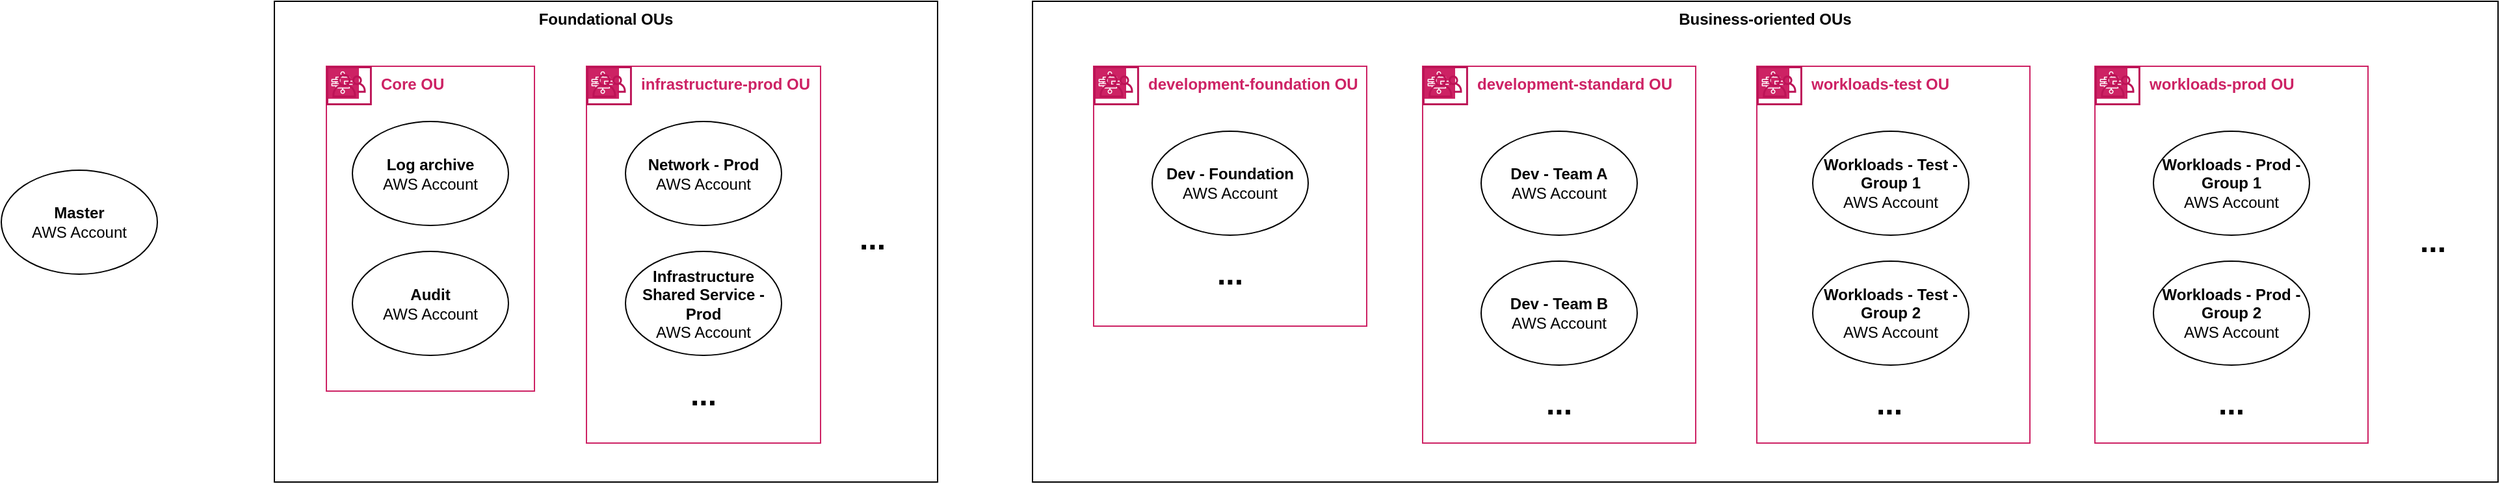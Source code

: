 <mxfile version="13.3.0" type="device"><diagram name="ous" id="FgIuBeBBWIryiQeJghXa"><mxGraphModel dx="3025" dy="1255" grid="1" gridSize="10" guides="1" tooltips="1" connect="1" arrows="1" fold="1" page="1" pageScale="1" pageWidth="850" pageHeight="1100" math="0" shadow="0"><root><mxCell id="E-op_mO8SFZNY5spQKt8-0"/><mxCell id="E-op_mO8SFZNY5spQKt8-1" parent="E-op_mO8SFZNY5spQKt8-0"/><mxCell id="TGN7_usM9ftDDk4nqxHV-6" value="Business-oriented OUs" style="rounded=0;whiteSpace=wrap;html=1;fillColor=#ffffff;verticalAlign=top;fontStyle=1" vertex="1" parent="E-op_mO8SFZNY5spQKt8-1"><mxGeometry x="-877" y="30" width="1127" height="370" as="geometry"/></mxCell><mxCell id="TGN7_usM9ftDDk4nqxHV-16" value="&amp;nbsp;&amp;nbsp; workloads-prod OU" style="points=[[0,0],[0.25,0],[0.5,0],[0.75,0],[1,0],[1,0.25],[1,0.5],[1,0.75],[1,1],[0.75,1],[0.5,1],[0.25,1],[0,1],[0,0.75],[0,0.5],[0,0.25]];outlineConnect=0;html=1;whiteSpace=wrap;fontSize=12;fontStyle=1;shape=mxgraph.aws4.group;grIcon=mxgraph.aws4.group_aws_step_functions_workflow;verticalAlign=top;align=left;spacingLeft=30;dashed=0;fontColor=#CD2264;strokeColor=#CD2264;gradientColor=none;" vertex="1" parent="E-op_mO8SFZNY5spQKt8-1"><mxGeometry x="-60" y="80" width="210" height="290" as="geometry"/></mxCell><mxCell id="TGN7_usM9ftDDk4nqxHV-14" value="&amp;nbsp;&amp;nbsp; workloads-test OU" style="points=[[0,0],[0.25,0],[0.5,0],[0.75,0],[1,0],[1,0.25],[1,0.5],[1,0.75],[1,1],[0.75,1],[0.5,1],[0.25,1],[0,1],[0,0.75],[0,0.5],[0,0.25]];outlineConnect=0;html=1;whiteSpace=wrap;fontSize=12;fontStyle=1;shape=mxgraph.aws4.group;grIcon=mxgraph.aws4.group_aws_step_functions_workflow;verticalAlign=top;align=left;spacingLeft=30;dashed=0;fontColor=#CD2264;strokeColor=#CD2264;gradientColor=none;" vertex="1" parent="E-op_mO8SFZNY5spQKt8-1"><mxGeometry x="-320" y="80" width="210" height="290" as="geometry"/></mxCell><mxCell id="TGN7_usM9ftDDk4nqxHV-7" value="&amp;nbsp;&amp;nbsp; development-foundation OU" style="points=[[0,0],[0.25,0],[0.5,0],[0.75,0],[1,0],[1,0.25],[1,0.5],[1,0.75],[1,1],[0.75,1],[0.5,1],[0.25,1],[0,1],[0,0.75],[0,0.5],[0,0.25]];outlineConnect=0;html=1;whiteSpace=wrap;fontSize=12;fontStyle=1;shape=mxgraph.aws4.group;grIcon=mxgraph.aws4.group_aws_step_functions_workflow;verticalAlign=top;align=left;spacingLeft=30;dashed=0;fontColor=#CD2264;strokeColor=#CD2264;gradientColor=none;" vertex="1" parent="E-op_mO8SFZNY5spQKt8-1"><mxGeometry x="-830" y="80" width="210" height="200" as="geometry"/></mxCell><mxCell id="TGN7_usM9ftDDk4nqxHV-5" value="Foundational OUs" style="rounded=0;whiteSpace=wrap;html=1;fillColor=#ffffff;verticalAlign=top;fontStyle=1" vertex="1" parent="E-op_mO8SFZNY5spQKt8-1"><mxGeometry x="-1460" y="30" width="510" height="370" as="geometry"/></mxCell><mxCell id="TGN7_usM9ftDDk4nqxHV-0" value="&amp;nbsp;&amp;nbsp; Core OU" style="points=[[0,0],[0.25,0],[0.5,0],[0.75,0],[1,0],[1,0.25],[1,0.5],[1,0.75],[1,1],[0.75,1],[0.5,1],[0.25,1],[0,1],[0,0.75],[0,0.5],[0,0.25]];outlineConnect=0;gradientColor=none;html=1;whiteSpace=wrap;fontSize=12;fontStyle=1;shape=mxgraph.aws4.group;grIcon=mxgraph.aws4.group_aws_step_functions_workflow;strokeColor=#CD2264;fillColor=#ffffff;verticalAlign=top;align=left;spacingLeft=30;fontColor=#CD2264;dashed=0;" vertex="1" parent="E-op_mO8SFZNY5spQKt8-1"><mxGeometry x="-1420" y="80" width="160" height="250" as="geometry"/></mxCell><mxCell id="TGN7_usM9ftDDk4nqxHV-2" value="&amp;nbsp;&amp;nbsp; infrastructure-prod OU" style="points=[[0,0],[0.25,0],[0.5,0],[0.75,0],[1,0],[1,0.25],[1,0.5],[1,0.75],[1,1],[0.75,1],[0.5,1],[0.25,1],[0,1],[0,0.75],[0,0.5],[0,0.25]];outlineConnect=0;html=1;whiteSpace=wrap;fontSize=12;fontStyle=1;shape=mxgraph.aws4.group;grIcon=mxgraph.aws4.group_aws_step_functions_workflow;verticalAlign=top;align=left;spacingLeft=30;dashed=0;fontColor=#CD2264;strokeColor=#CD2264;gradientColor=none;" vertex="1" parent="E-op_mO8SFZNY5spQKt8-1"><mxGeometry x="-1220" y="80" width="180" height="290" as="geometry"/></mxCell><mxCell id="yGO294mpCi_V9HRpo34l-10" value="&lt;div&gt;&lt;b&gt;Log archive&lt;/b&gt;&lt;/div&gt;&lt;div&gt;AWS Account&lt;br&gt;&lt;/div&gt;" style="ellipse;whiteSpace=wrap;html=1;" parent="E-op_mO8SFZNY5spQKt8-1" vertex="1"><mxGeometry x="-1400" y="122.5" width="120" height="80" as="geometry"/></mxCell><mxCell id="yGO294mpCi_V9HRpo34l-11" value="&lt;div&gt;&lt;b&gt;Audit&lt;/b&gt;&lt;/div&gt;&lt;div&gt;AWS Account&lt;br&gt;&lt;/div&gt;" style="ellipse;whiteSpace=wrap;html=1;" parent="E-op_mO8SFZNY5spQKt8-1" vertex="1"><mxGeometry x="-1400" y="222.5" width="120" height="80" as="geometry"/></mxCell><mxCell id="yGO294mpCi_V9HRpo34l-12" value="&lt;div&gt;&lt;b&gt;Network - Prod&lt;/b&gt;&lt;br&gt;&lt;/div&gt;&lt;div&gt;AWS Account&lt;br&gt;&lt;/div&gt;" style="ellipse;whiteSpace=wrap;html=1;" parent="E-op_mO8SFZNY5spQKt8-1" vertex="1"><mxGeometry x="-1190" y="122.5" width="120" height="80" as="geometry"/></mxCell><mxCell id="yGO294mpCi_V9HRpo34l-13" value="&lt;div&gt;&lt;b&gt;Infrastructure Shared Service - Prod&lt;/b&gt;&lt;br&gt;&lt;/div&gt;&lt;div&gt;AWS Account&lt;br&gt;&lt;/div&gt;" style="ellipse;whiteSpace=wrap;html=1;" parent="E-op_mO8SFZNY5spQKt8-1" vertex="1"><mxGeometry x="-1190" y="222.5" width="120" height="80" as="geometry"/></mxCell><mxCell id="yGO294mpCi_V9HRpo34l-16" value="&lt;div&gt;&lt;b&gt;Dev - Foundation&lt;/b&gt;&lt;br&gt;&lt;/div&gt;&lt;div&gt;AWS Account&lt;br&gt;&lt;/div&gt;" style="ellipse;whiteSpace=wrap;html=1;" parent="E-op_mO8SFZNY5spQKt8-1" vertex="1"><mxGeometry x="-785" y="130" width="120" height="80" as="geometry"/></mxCell><mxCell id="yGO294mpCi_V9HRpo34l-19" value="&lt;div&gt;&lt;b&gt;Workloads - Test - Group 1&lt;/b&gt;&lt;br&gt;&lt;/div&gt;&lt;div&gt;AWS Account&lt;br&gt;&lt;/div&gt;" style="ellipse;whiteSpace=wrap;html=1;" parent="E-op_mO8SFZNY5spQKt8-1" vertex="1"><mxGeometry x="-277" y="130" width="120" height="80" as="geometry"/></mxCell><mxCell id="yGO294mpCi_V9HRpo34l-20" value="&lt;div&gt;&lt;b&gt;Workloads - Prod - Group 1&lt;/b&gt;&lt;br&gt;&lt;/div&gt;&lt;div&gt;AWS Account&lt;br&gt;&lt;/div&gt;" style="ellipse;whiteSpace=wrap;html=1;" parent="E-op_mO8SFZNY5spQKt8-1" vertex="1"><mxGeometry x="-15" y="130" width="120" height="80" as="geometry"/></mxCell><mxCell id="yGO294mpCi_V9HRpo34l-21" value="&lt;div&gt;&lt;b&gt;Workloads - Test - Group 2&lt;/b&gt;&lt;br&gt;&lt;/div&gt;&lt;div&gt;AWS Account&lt;br&gt;&lt;/div&gt;" style="ellipse;whiteSpace=wrap;html=1;" parent="E-op_mO8SFZNY5spQKt8-1" vertex="1"><mxGeometry x="-277" y="230" width="120" height="80" as="geometry"/></mxCell><mxCell id="yGO294mpCi_V9HRpo34l-22" value="&lt;div&gt;&lt;b&gt;Workloads - Prod - Group 2&lt;/b&gt;&lt;br&gt;&lt;/div&gt;&lt;div&gt;AWS Account&lt;br&gt;&lt;/div&gt;" style="ellipse;whiteSpace=wrap;html=1;" parent="E-op_mO8SFZNY5spQKt8-1" vertex="1"><mxGeometry x="-15" y="230" width="120" height="80" as="geometry"/></mxCell><mxCell id="yGO294mpCi_V9HRpo34l-25" value="&lt;font style=&quot;font-size: 24px&quot;&gt;&lt;b&gt;...&lt;/b&gt;&lt;/font&gt;" style="text;html=1;strokeColor=none;fillColor=none;align=center;verticalAlign=middle;whiteSpace=wrap;rounded=0;" parent="E-op_mO8SFZNY5spQKt8-1" vertex="1"><mxGeometry x="-238" y="330" width="40" height="20" as="geometry"/></mxCell><mxCell id="yGO294mpCi_V9HRpo34l-26" value="&lt;font style=&quot;font-size: 24px&quot;&gt;&lt;b&gt;...&lt;/b&gt;&lt;/font&gt;" style="text;html=1;strokeColor=none;fillColor=none;align=center;verticalAlign=middle;whiteSpace=wrap;rounded=0;" parent="E-op_mO8SFZNY5spQKt8-1" vertex="1"><mxGeometry x="25" y="330" width="40" height="20" as="geometry"/></mxCell><mxCell id="yGO294mpCi_V9HRpo34l-27" value="&lt;font style=&quot;font-size: 24px&quot;&gt;&lt;b&gt;...&lt;/b&gt;&lt;/font&gt;" style="text;html=1;strokeColor=none;fillColor=none;align=center;verticalAlign=middle;whiteSpace=wrap;rounded=0;" parent="E-op_mO8SFZNY5spQKt8-1" vertex="1"><mxGeometry x="-745" y="230" width="40" height="20" as="geometry"/></mxCell><mxCell id="yGO294mpCi_V9HRpo34l-28" value="&lt;font style=&quot;font-size: 24px&quot;&gt;&lt;b&gt;...&lt;/b&gt;&lt;/font&gt;" style="text;html=1;strokeColor=none;fillColor=none;align=center;verticalAlign=middle;whiteSpace=wrap;rounded=0;" parent="E-op_mO8SFZNY5spQKt8-1" vertex="1"><mxGeometry x="180" y="205" width="40" height="20" as="geometry"/></mxCell><mxCell id="yGO294mpCi_V9HRpo34l-29" value="&lt;font style=&quot;font-size: 24px&quot;&gt;&lt;b&gt;...&lt;/b&gt;&lt;/font&gt;" style="text;html=1;strokeColor=none;fillColor=none;align=center;verticalAlign=middle;whiteSpace=wrap;rounded=0;" parent="E-op_mO8SFZNY5spQKt8-1" vertex="1"><mxGeometry x="-1020" y="202.5" width="40" height="20" as="geometry"/></mxCell><mxCell id="yGO294mpCi_V9HRpo34l-30" value="&lt;font style=&quot;font-size: 24px&quot;&gt;&lt;b&gt;...&lt;/b&gt;&lt;/font&gt;" style="text;html=1;strokeColor=none;fillColor=none;align=center;verticalAlign=middle;whiteSpace=wrap;rounded=0;" parent="E-op_mO8SFZNY5spQKt8-1" vertex="1"><mxGeometry x="-1150" y="322.5" width="40" height="20" as="geometry"/></mxCell><mxCell id="yGO294mpCi_V9HRpo34l-32" value="&lt;div&gt;&lt;b&gt;Master&lt;/b&gt;&lt;/div&gt;&lt;div&gt;AWS Account&lt;br&gt;&lt;/div&gt;" style="ellipse;whiteSpace=wrap;html=1;" parent="E-op_mO8SFZNY5spQKt8-1" vertex="1"><mxGeometry x="-1670" y="160" width="120" height="80" as="geometry"/></mxCell><mxCell id="TGN7_usM9ftDDk4nqxHV-1" value="" style="outlineConnect=0;fontColor=#232F3E;gradientColor=none;fillColor=#BC1356;strokeColor=none;dashed=0;verticalLabelPosition=bottom;verticalAlign=top;align=center;html=1;fontSize=12;fontStyle=0;aspect=fixed;pointerEvents=1;shape=mxgraph.aws4.organizations_organizational_unit;" vertex="1" parent="E-op_mO8SFZNY5spQKt8-1"><mxGeometry x="-1420" y="80" width="34.93" height="30" as="geometry"/></mxCell><mxCell id="TGN7_usM9ftDDk4nqxHV-3" value="" style="outlineConnect=0;fontColor=#232F3E;gradientColor=none;fillColor=#BC1356;strokeColor=none;dashed=0;verticalLabelPosition=bottom;verticalAlign=top;align=center;html=1;fontSize=12;fontStyle=0;aspect=fixed;pointerEvents=1;shape=mxgraph.aws4.organizations_organizational_unit;" vertex="1" parent="E-op_mO8SFZNY5spQKt8-1"><mxGeometry x="-1220" y="80" width="34.93" height="30" as="geometry"/></mxCell><mxCell id="TGN7_usM9ftDDk4nqxHV-8" value="" style="outlineConnect=0;fontColor=#232F3E;gradientColor=none;fillColor=#BC1356;strokeColor=none;dashed=0;verticalLabelPosition=bottom;verticalAlign=top;align=center;html=1;fontSize=12;fontStyle=0;aspect=fixed;pointerEvents=1;shape=mxgraph.aws4.organizations_organizational_unit;" vertex="1" parent="E-op_mO8SFZNY5spQKt8-1"><mxGeometry x="-830" y="80" width="34.93" height="30" as="geometry"/></mxCell><mxCell id="TGN7_usM9ftDDk4nqxHV-9" value="&amp;nbsp;&amp;nbsp; development-standard OU" style="points=[[0,0],[0.25,0],[0.5,0],[0.75,0],[1,0],[1,0.25],[1,0.5],[1,0.75],[1,1],[0.75,1],[0.5,1],[0.25,1],[0,1],[0,0.75],[0,0.5],[0,0.25]];outlineConnect=0;html=1;whiteSpace=wrap;fontSize=12;fontStyle=1;shape=mxgraph.aws4.group;grIcon=mxgraph.aws4.group_aws_step_functions_workflow;verticalAlign=top;align=left;spacingLeft=30;dashed=0;fontColor=#CD2264;strokeColor=#CD2264;gradientColor=none;" vertex="1" parent="E-op_mO8SFZNY5spQKt8-1"><mxGeometry x="-577" y="80" width="210" height="290" as="geometry"/></mxCell><mxCell id="TGN7_usM9ftDDk4nqxHV-10" value="&lt;div&gt;&lt;b&gt;Dev - Team A&lt;/b&gt;&lt;br&gt;&lt;/div&gt;&lt;div&gt;AWS Account&lt;br&gt;&lt;/div&gt;" style="ellipse;whiteSpace=wrap;html=1;" vertex="1" parent="E-op_mO8SFZNY5spQKt8-1"><mxGeometry x="-532" y="130" width="120" height="80" as="geometry"/></mxCell><mxCell id="TGN7_usM9ftDDk4nqxHV-11" value="&lt;font style=&quot;font-size: 24px&quot;&gt;&lt;b&gt;...&lt;/b&gt;&lt;/font&gt;" style="text;html=1;strokeColor=none;fillColor=none;align=center;verticalAlign=middle;whiteSpace=wrap;rounded=0;" vertex="1" parent="E-op_mO8SFZNY5spQKt8-1"><mxGeometry x="-492" y="330" width="40" height="20" as="geometry"/></mxCell><mxCell id="TGN7_usM9ftDDk4nqxHV-12" value="" style="outlineConnect=0;fontColor=#232F3E;gradientColor=none;fillColor=#BC1356;strokeColor=none;dashed=0;verticalLabelPosition=bottom;verticalAlign=top;align=center;html=1;fontSize=12;fontStyle=0;aspect=fixed;pointerEvents=1;shape=mxgraph.aws4.organizations_organizational_unit;" vertex="1" parent="E-op_mO8SFZNY5spQKt8-1"><mxGeometry x="-577" y="80" width="34.93" height="30" as="geometry"/></mxCell><mxCell id="TGN7_usM9ftDDk4nqxHV-13" value="&lt;div&gt;&lt;b&gt;Dev - Team B&lt;/b&gt;&lt;br&gt;&lt;/div&gt;&lt;div&gt;AWS Account&lt;br&gt;&lt;/div&gt;" style="ellipse;whiteSpace=wrap;html=1;" vertex="1" parent="E-op_mO8SFZNY5spQKt8-1"><mxGeometry x="-532" y="230" width="120" height="80" as="geometry"/></mxCell><mxCell id="TGN7_usM9ftDDk4nqxHV-15" value="" style="outlineConnect=0;fontColor=#232F3E;gradientColor=none;fillColor=#BC1356;strokeColor=none;dashed=0;verticalLabelPosition=bottom;verticalAlign=top;align=center;html=1;fontSize=12;fontStyle=0;aspect=fixed;pointerEvents=1;shape=mxgraph.aws4.organizations_organizational_unit;" vertex="1" parent="E-op_mO8SFZNY5spQKt8-1"><mxGeometry x="-320" y="80" width="34.93" height="30" as="geometry"/></mxCell><mxCell id="TGN7_usM9ftDDk4nqxHV-17" value="" style="outlineConnect=0;fontColor=#232F3E;gradientColor=none;fillColor=#BC1356;strokeColor=none;dashed=0;verticalLabelPosition=bottom;verticalAlign=top;align=center;html=1;fontSize=12;fontStyle=0;aspect=fixed;pointerEvents=1;shape=mxgraph.aws4.organizations_organizational_unit;" vertex="1" parent="E-op_mO8SFZNY5spQKt8-1"><mxGeometry x="-60" y="80" width="34.93" height="30" as="geometry"/></mxCell></root></mxGraphModel></diagram></mxfile>